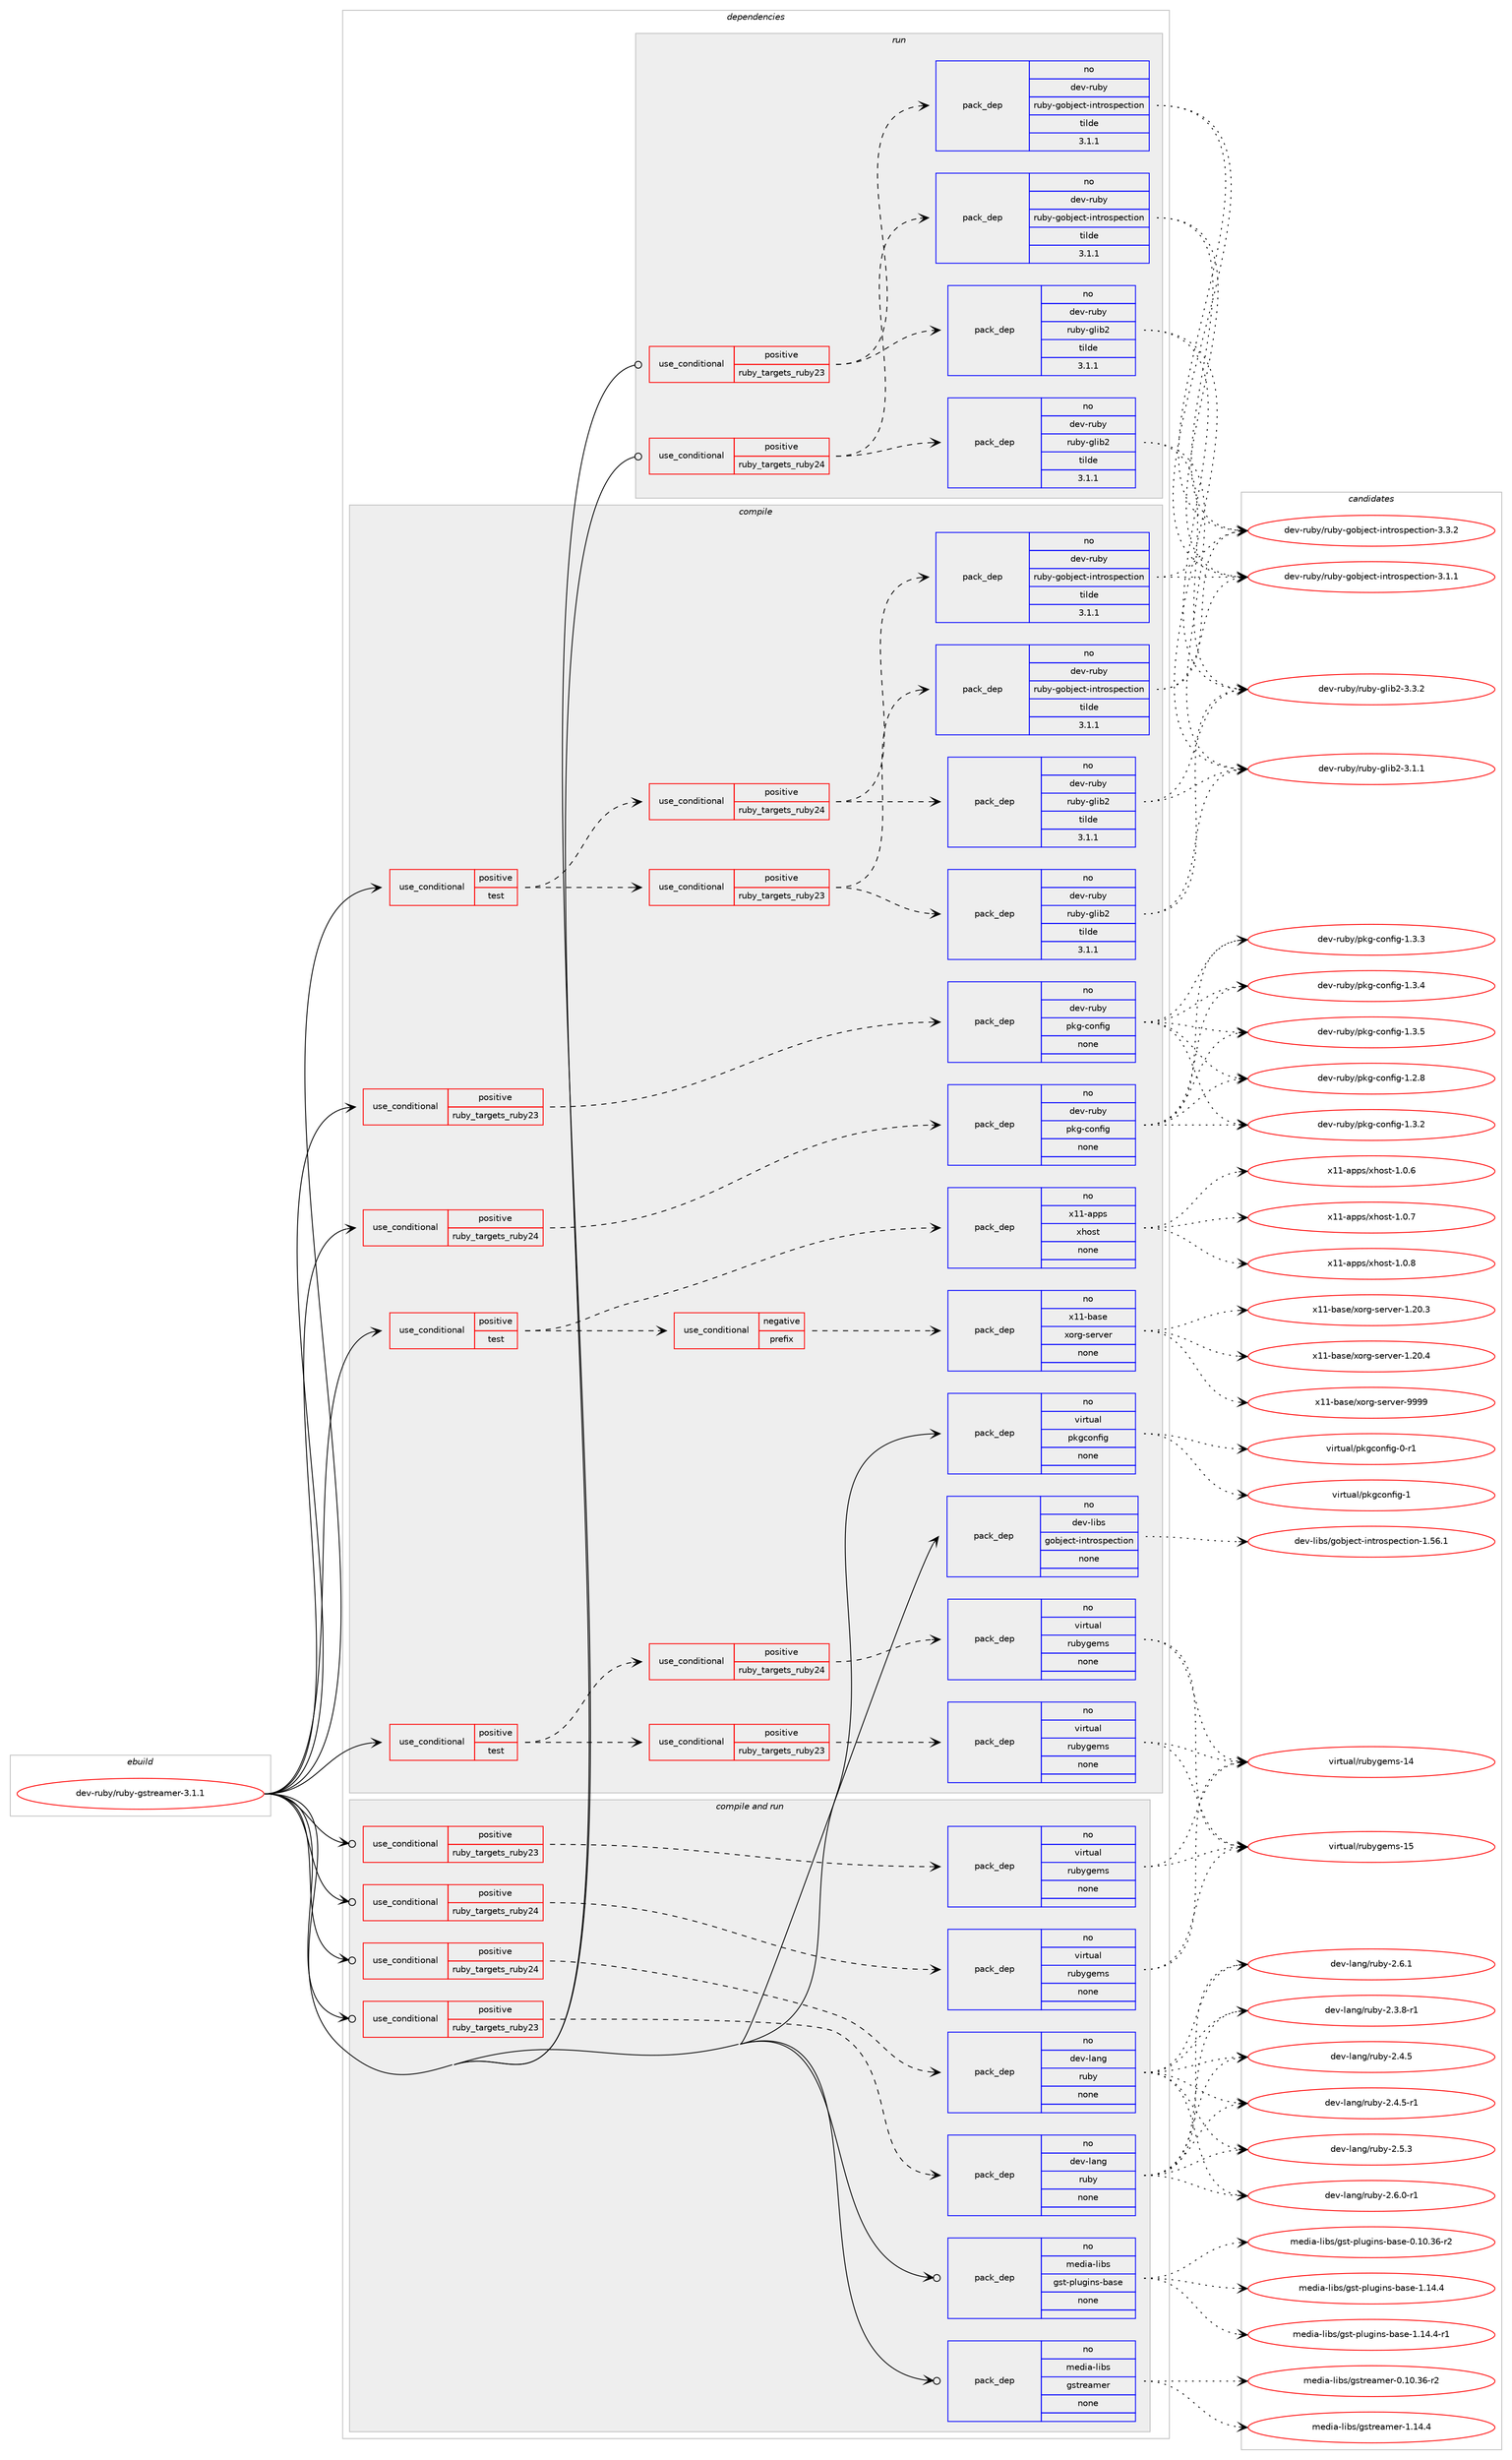 digraph prolog {

# *************
# Graph options
# *************

newrank=true;
concentrate=true;
compound=true;
graph [rankdir=LR,fontname=Helvetica,fontsize=10,ranksep=1.5];#, ranksep=2.5, nodesep=0.2];
edge  [arrowhead=vee];
node  [fontname=Helvetica,fontsize=10];

# **********
# The ebuild
# **********

subgraph cluster_leftcol {
color=gray;
rank=same;
label=<<i>ebuild</i>>;
id [label="dev-ruby/ruby-gstreamer-3.1.1", color=red, width=4, href="../dev-ruby/ruby-gstreamer-3.1.1.svg"];
}

# ****************
# The dependencies
# ****************

subgraph cluster_midcol {
color=gray;
label=<<i>dependencies</i>>;
subgraph cluster_compile {
fillcolor="#eeeeee";
style=filled;
label=<<i>compile</i>>;
subgraph cond415310 {
dependency1523596 [label=<<TABLE BORDER="0" CELLBORDER="1" CELLSPACING="0" CELLPADDING="4"><TR><TD ROWSPAN="3" CELLPADDING="10">use_conditional</TD></TR><TR><TD>positive</TD></TR><TR><TD>ruby_targets_ruby23</TD></TR></TABLE>>, shape=none, color=red];
subgraph pack1084780 {
dependency1523597 [label=<<TABLE BORDER="0" CELLBORDER="1" CELLSPACING="0" CELLPADDING="4" WIDTH="220"><TR><TD ROWSPAN="6" CELLPADDING="30">pack_dep</TD></TR><TR><TD WIDTH="110">no</TD></TR><TR><TD>dev-ruby</TD></TR><TR><TD>pkg-config</TD></TR><TR><TD>none</TD></TR><TR><TD></TD></TR></TABLE>>, shape=none, color=blue];
}
dependency1523596:e -> dependency1523597:w [weight=20,style="dashed",arrowhead="vee"];
}
id:e -> dependency1523596:w [weight=20,style="solid",arrowhead="vee"];
subgraph cond415311 {
dependency1523598 [label=<<TABLE BORDER="0" CELLBORDER="1" CELLSPACING="0" CELLPADDING="4"><TR><TD ROWSPAN="3" CELLPADDING="10">use_conditional</TD></TR><TR><TD>positive</TD></TR><TR><TD>ruby_targets_ruby24</TD></TR></TABLE>>, shape=none, color=red];
subgraph pack1084781 {
dependency1523599 [label=<<TABLE BORDER="0" CELLBORDER="1" CELLSPACING="0" CELLPADDING="4" WIDTH="220"><TR><TD ROWSPAN="6" CELLPADDING="30">pack_dep</TD></TR><TR><TD WIDTH="110">no</TD></TR><TR><TD>dev-ruby</TD></TR><TR><TD>pkg-config</TD></TR><TR><TD>none</TD></TR><TR><TD></TD></TR></TABLE>>, shape=none, color=blue];
}
dependency1523598:e -> dependency1523599:w [weight=20,style="dashed",arrowhead="vee"];
}
id:e -> dependency1523598:w [weight=20,style="solid",arrowhead="vee"];
subgraph cond415312 {
dependency1523600 [label=<<TABLE BORDER="0" CELLBORDER="1" CELLSPACING="0" CELLPADDING="4"><TR><TD ROWSPAN="3" CELLPADDING="10">use_conditional</TD></TR><TR><TD>positive</TD></TR><TR><TD>test</TD></TR></TABLE>>, shape=none, color=red];
subgraph cond415313 {
dependency1523601 [label=<<TABLE BORDER="0" CELLBORDER="1" CELLSPACING="0" CELLPADDING="4"><TR><TD ROWSPAN="3" CELLPADDING="10">use_conditional</TD></TR><TR><TD>negative</TD></TR><TR><TD>prefix</TD></TR></TABLE>>, shape=none, color=red];
subgraph pack1084782 {
dependency1523602 [label=<<TABLE BORDER="0" CELLBORDER="1" CELLSPACING="0" CELLPADDING="4" WIDTH="220"><TR><TD ROWSPAN="6" CELLPADDING="30">pack_dep</TD></TR><TR><TD WIDTH="110">no</TD></TR><TR><TD>x11-base</TD></TR><TR><TD>xorg-server</TD></TR><TR><TD>none</TD></TR><TR><TD></TD></TR></TABLE>>, shape=none, color=blue];
}
dependency1523601:e -> dependency1523602:w [weight=20,style="dashed",arrowhead="vee"];
}
dependency1523600:e -> dependency1523601:w [weight=20,style="dashed",arrowhead="vee"];
subgraph pack1084783 {
dependency1523603 [label=<<TABLE BORDER="0" CELLBORDER="1" CELLSPACING="0" CELLPADDING="4" WIDTH="220"><TR><TD ROWSPAN="6" CELLPADDING="30">pack_dep</TD></TR><TR><TD WIDTH="110">no</TD></TR><TR><TD>x11-apps</TD></TR><TR><TD>xhost</TD></TR><TR><TD>none</TD></TR><TR><TD></TD></TR></TABLE>>, shape=none, color=blue];
}
dependency1523600:e -> dependency1523603:w [weight=20,style="dashed",arrowhead="vee"];
}
id:e -> dependency1523600:w [weight=20,style="solid",arrowhead="vee"];
subgraph cond415314 {
dependency1523604 [label=<<TABLE BORDER="0" CELLBORDER="1" CELLSPACING="0" CELLPADDING="4"><TR><TD ROWSPAN="3" CELLPADDING="10">use_conditional</TD></TR><TR><TD>positive</TD></TR><TR><TD>test</TD></TR></TABLE>>, shape=none, color=red];
subgraph cond415315 {
dependency1523605 [label=<<TABLE BORDER="0" CELLBORDER="1" CELLSPACING="0" CELLPADDING="4"><TR><TD ROWSPAN="3" CELLPADDING="10">use_conditional</TD></TR><TR><TD>positive</TD></TR><TR><TD>ruby_targets_ruby23</TD></TR></TABLE>>, shape=none, color=red];
subgraph pack1084784 {
dependency1523606 [label=<<TABLE BORDER="0" CELLBORDER="1" CELLSPACING="0" CELLPADDING="4" WIDTH="220"><TR><TD ROWSPAN="6" CELLPADDING="30">pack_dep</TD></TR><TR><TD WIDTH="110">no</TD></TR><TR><TD>dev-ruby</TD></TR><TR><TD>ruby-glib2</TD></TR><TR><TD>tilde</TD></TR><TR><TD>3.1.1</TD></TR></TABLE>>, shape=none, color=blue];
}
dependency1523605:e -> dependency1523606:w [weight=20,style="dashed",arrowhead="vee"];
subgraph pack1084785 {
dependency1523607 [label=<<TABLE BORDER="0" CELLBORDER="1" CELLSPACING="0" CELLPADDING="4" WIDTH="220"><TR><TD ROWSPAN="6" CELLPADDING="30">pack_dep</TD></TR><TR><TD WIDTH="110">no</TD></TR><TR><TD>dev-ruby</TD></TR><TR><TD>ruby-gobject-introspection</TD></TR><TR><TD>tilde</TD></TR><TR><TD>3.1.1</TD></TR></TABLE>>, shape=none, color=blue];
}
dependency1523605:e -> dependency1523607:w [weight=20,style="dashed",arrowhead="vee"];
}
dependency1523604:e -> dependency1523605:w [weight=20,style="dashed",arrowhead="vee"];
subgraph cond415316 {
dependency1523608 [label=<<TABLE BORDER="0" CELLBORDER="1" CELLSPACING="0" CELLPADDING="4"><TR><TD ROWSPAN="3" CELLPADDING="10">use_conditional</TD></TR><TR><TD>positive</TD></TR><TR><TD>ruby_targets_ruby24</TD></TR></TABLE>>, shape=none, color=red];
subgraph pack1084786 {
dependency1523609 [label=<<TABLE BORDER="0" CELLBORDER="1" CELLSPACING="0" CELLPADDING="4" WIDTH="220"><TR><TD ROWSPAN="6" CELLPADDING="30">pack_dep</TD></TR><TR><TD WIDTH="110">no</TD></TR><TR><TD>dev-ruby</TD></TR><TR><TD>ruby-glib2</TD></TR><TR><TD>tilde</TD></TR><TR><TD>3.1.1</TD></TR></TABLE>>, shape=none, color=blue];
}
dependency1523608:e -> dependency1523609:w [weight=20,style="dashed",arrowhead="vee"];
subgraph pack1084787 {
dependency1523610 [label=<<TABLE BORDER="0" CELLBORDER="1" CELLSPACING="0" CELLPADDING="4" WIDTH="220"><TR><TD ROWSPAN="6" CELLPADDING="30">pack_dep</TD></TR><TR><TD WIDTH="110">no</TD></TR><TR><TD>dev-ruby</TD></TR><TR><TD>ruby-gobject-introspection</TD></TR><TR><TD>tilde</TD></TR><TR><TD>3.1.1</TD></TR></TABLE>>, shape=none, color=blue];
}
dependency1523608:e -> dependency1523610:w [weight=20,style="dashed",arrowhead="vee"];
}
dependency1523604:e -> dependency1523608:w [weight=20,style="dashed",arrowhead="vee"];
}
id:e -> dependency1523604:w [weight=20,style="solid",arrowhead="vee"];
subgraph cond415317 {
dependency1523611 [label=<<TABLE BORDER="0" CELLBORDER="1" CELLSPACING="0" CELLPADDING="4"><TR><TD ROWSPAN="3" CELLPADDING="10">use_conditional</TD></TR><TR><TD>positive</TD></TR><TR><TD>test</TD></TR></TABLE>>, shape=none, color=red];
subgraph cond415318 {
dependency1523612 [label=<<TABLE BORDER="0" CELLBORDER="1" CELLSPACING="0" CELLPADDING="4"><TR><TD ROWSPAN="3" CELLPADDING="10">use_conditional</TD></TR><TR><TD>positive</TD></TR><TR><TD>ruby_targets_ruby23</TD></TR></TABLE>>, shape=none, color=red];
subgraph pack1084788 {
dependency1523613 [label=<<TABLE BORDER="0" CELLBORDER="1" CELLSPACING="0" CELLPADDING="4" WIDTH="220"><TR><TD ROWSPAN="6" CELLPADDING="30">pack_dep</TD></TR><TR><TD WIDTH="110">no</TD></TR><TR><TD>virtual</TD></TR><TR><TD>rubygems</TD></TR><TR><TD>none</TD></TR><TR><TD></TD></TR></TABLE>>, shape=none, color=blue];
}
dependency1523612:e -> dependency1523613:w [weight=20,style="dashed",arrowhead="vee"];
}
dependency1523611:e -> dependency1523612:w [weight=20,style="dashed",arrowhead="vee"];
subgraph cond415319 {
dependency1523614 [label=<<TABLE BORDER="0" CELLBORDER="1" CELLSPACING="0" CELLPADDING="4"><TR><TD ROWSPAN="3" CELLPADDING="10">use_conditional</TD></TR><TR><TD>positive</TD></TR><TR><TD>ruby_targets_ruby24</TD></TR></TABLE>>, shape=none, color=red];
subgraph pack1084789 {
dependency1523615 [label=<<TABLE BORDER="0" CELLBORDER="1" CELLSPACING="0" CELLPADDING="4" WIDTH="220"><TR><TD ROWSPAN="6" CELLPADDING="30">pack_dep</TD></TR><TR><TD WIDTH="110">no</TD></TR><TR><TD>virtual</TD></TR><TR><TD>rubygems</TD></TR><TR><TD>none</TD></TR><TR><TD></TD></TR></TABLE>>, shape=none, color=blue];
}
dependency1523614:e -> dependency1523615:w [weight=20,style="dashed",arrowhead="vee"];
}
dependency1523611:e -> dependency1523614:w [weight=20,style="dashed",arrowhead="vee"];
}
id:e -> dependency1523611:w [weight=20,style="solid",arrowhead="vee"];
subgraph pack1084790 {
dependency1523616 [label=<<TABLE BORDER="0" CELLBORDER="1" CELLSPACING="0" CELLPADDING="4" WIDTH="220"><TR><TD ROWSPAN="6" CELLPADDING="30">pack_dep</TD></TR><TR><TD WIDTH="110">no</TD></TR><TR><TD>dev-libs</TD></TR><TR><TD>gobject-introspection</TD></TR><TR><TD>none</TD></TR><TR><TD></TD></TR></TABLE>>, shape=none, color=blue];
}
id:e -> dependency1523616:w [weight=20,style="solid",arrowhead="vee"];
subgraph pack1084791 {
dependency1523617 [label=<<TABLE BORDER="0" CELLBORDER="1" CELLSPACING="0" CELLPADDING="4" WIDTH="220"><TR><TD ROWSPAN="6" CELLPADDING="30">pack_dep</TD></TR><TR><TD WIDTH="110">no</TD></TR><TR><TD>virtual</TD></TR><TR><TD>pkgconfig</TD></TR><TR><TD>none</TD></TR><TR><TD></TD></TR></TABLE>>, shape=none, color=blue];
}
id:e -> dependency1523617:w [weight=20,style="solid",arrowhead="vee"];
}
subgraph cluster_compileandrun {
fillcolor="#eeeeee";
style=filled;
label=<<i>compile and run</i>>;
subgraph cond415320 {
dependency1523618 [label=<<TABLE BORDER="0" CELLBORDER="1" CELLSPACING="0" CELLPADDING="4"><TR><TD ROWSPAN="3" CELLPADDING="10">use_conditional</TD></TR><TR><TD>positive</TD></TR><TR><TD>ruby_targets_ruby23</TD></TR></TABLE>>, shape=none, color=red];
subgraph pack1084792 {
dependency1523619 [label=<<TABLE BORDER="0" CELLBORDER="1" CELLSPACING="0" CELLPADDING="4" WIDTH="220"><TR><TD ROWSPAN="6" CELLPADDING="30">pack_dep</TD></TR><TR><TD WIDTH="110">no</TD></TR><TR><TD>dev-lang</TD></TR><TR><TD>ruby</TD></TR><TR><TD>none</TD></TR><TR><TD></TD></TR></TABLE>>, shape=none, color=blue];
}
dependency1523618:e -> dependency1523619:w [weight=20,style="dashed",arrowhead="vee"];
}
id:e -> dependency1523618:w [weight=20,style="solid",arrowhead="odotvee"];
subgraph cond415321 {
dependency1523620 [label=<<TABLE BORDER="0" CELLBORDER="1" CELLSPACING="0" CELLPADDING="4"><TR><TD ROWSPAN="3" CELLPADDING="10">use_conditional</TD></TR><TR><TD>positive</TD></TR><TR><TD>ruby_targets_ruby23</TD></TR></TABLE>>, shape=none, color=red];
subgraph pack1084793 {
dependency1523621 [label=<<TABLE BORDER="0" CELLBORDER="1" CELLSPACING="0" CELLPADDING="4" WIDTH="220"><TR><TD ROWSPAN="6" CELLPADDING="30">pack_dep</TD></TR><TR><TD WIDTH="110">no</TD></TR><TR><TD>virtual</TD></TR><TR><TD>rubygems</TD></TR><TR><TD>none</TD></TR><TR><TD></TD></TR></TABLE>>, shape=none, color=blue];
}
dependency1523620:e -> dependency1523621:w [weight=20,style="dashed",arrowhead="vee"];
}
id:e -> dependency1523620:w [weight=20,style="solid",arrowhead="odotvee"];
subgraph cond415322 {
dependency1523622 [label=<<TABLE BORDER="0" CELLBORDER="1" CELLSPACING="0" CELLPADDING="4"><TR><TD ROWSPAN="3" CELLPADDING="10">use_conditional</TD></TR><TR><TD>positive</TD></TR><TR><TD>ruby_targets_ruby24</TD></TR></TABLE>>, shape=none, color=red];
subgraph pack1084794 {
dependency1523623 [label=<<TABLE BORDER="0" CELLBORDER="1" CELLSPACING="0" CELLPADDING="4" WIDTH="220"><TR><TD ROWSPAN="6" CELLPADDING="30">pack_dep</TD></TR><TR><TD WIDTH="110">no</TD></TR><TR><TD>dev-lang</TD></TR><TR><TD>ruby</TD></TR><TR><TD>none</TD></TR><TR><TD></TD></TR></TABLE>>, shape=none, color=blue];
}
dependency1523622:e -> dependency1523623:w [weight=20,style="dashed",arrowhead="vee"];
}
id:e -> dependency1523622:w [weight=20,style="solid",arrowhead="odotvee"];
subgraph cond415323 {
dependency1523624 [label=<<TABLE BORDER="0" CELLBORDER="1" CELLSPACING="0" CELLPADDING="4"><TR><TD ROWSPAN="3" CELLPADDING="10">use_conditional</TD></TR><TR><TD>positive</TD></TR><TR><TD>ruby_targets_ruby24</TD></TR></TABLE>>, shape=none, color=red];
subgraph pack1084795 {
dependency1523625 [label=<<TABLE BORDER="0" CELLBORDER="1" CELLSPACING="0" CELLPADDING="4" WIDTH="220"><TR><TD ROWSPAN="6" CELLPADDING="30">pack_dep</TD></TR><TR><TD WIDTH="110">no</TD></TR><TR><TD>virtual</TD></TR><TR><TD>rubygems</TD></TR><TR><TD>none</TD></TR><TR><TD></TD></TR></TABLE>>, shape=none, color=blue];
}
dependency1523624:e -> dependency1523625:w [weight=20,style="dashed",arrowhead="vee"];
}
id:e -> dependency1523624:w [weight=20,style="solid",arrowhead="odotvee"];
subgraph pack1084796 {
dependency1523626 [label=<<TABLE BORDER="0" CELLBORDER="1" CELLSPACING="0" CELLPADDING="4" WIDTH="220"><TR><TD ROWSPAN="6" CELLPADDING="30">pack_dep</TD></TR><TR><TD WIDTH="110">no</TD></TR><TR><TD>media-libs</TD></TR><TR><TD>gst-plugins-base</TD></TR><TR><TD>none</TD></TR><TR><TD></TD></TR></TABLE>>, shape=none, color=blue];
}
id:e -> dependency1523626:w [weight=20,style="solid",arrowhead="odotvee"];
subgraph pack1084797 {
dependency1523627 [label=<<TABLE BORDER="0" CELLBORDER="1" CELLSPACING="0" CELLPADDING="4" WIDTH="220"><TR><TD ROWSPAN="6" CELLPADDING="30">pack_dep</TD></TR><TR><TD WIDTH="110">no</TD></TR><TR><TD>media-libs</TD></TR><TR><TD>gstreamer</TD></TR><TR><TD>none</TD></TR><TR><TD></TD></TR></TABLE>>, shape=none, color=blue];
}
id:e -> dependency1523627:w [weight=20,style="solid",arrowhead="odotvee"];
}
subgraph cluster_run {
fillcolor="#eeeeee";
style=filled;
label=<<i>run</i>>;
subgraph cond415324 {
dependency1523628 [label=<<TABLE BORDER="0" CELLBORDER="1" CELLSPACING="0" CELLPADDING="4"><TR><TD ROWSPAN="3" CELLPADDING="10">use_conditional</TD></TR><TR><TD>positive</TD></TR><TR><TD>ruby_targets_ruby23</TD></TR></TABLE>>, shape=none, color=red];
subgraph pack1084798 {
dependency1523629 [label=<<TABLE BORDER="0" CELLBORDER="1" CELLSPACING="0" CELLPADDING="4" WIDTH="220"><TR><TD ROWSPAN="6" CELLPADDING="30">pack_dep</TD></TR><TR><TD WIDTH="110">no</TD></TR><TR><TD>dev-ruby</TD></TR><TR><TD>ruby-glib2</TD></TR><TR><TD>tilde</TD></TR><TR><TD>3.1.1</TD></TR></TABLE>>, shape=none, color=blue];
}
dependency1523628:e -> dependency1523629:w [weight=20,style="dashed",arrowhead="vee"];
subgraph pack1084799 {
dependency1523630 [label=<<TABLE BORDER="0" CELLBORDER="1" CELLSPACING="0" CELLPADDING="4" WIDTH="220"><TR><TD ROWSPAN="6" CELLPADDING="30">pack_dep</TD></TR><TR><TD WIDTH="110">no</TD></TR><TR><TD>dev-ruby</TD></TR><TR><TD>ruby-gobject-introspection</TD></TR><TR><TD>tilde</TD></TR><TR><TD>3.1.1</TD></TR></TABLE>>, shape=none, color=blue];
}
dependency1523628:e -> dependency1523630:w [weight=20,style="dashed",arrowhead="vee"];
}
id:e -> dependency1523628:w [weight=20,style="solid",arrowhead="odot"];
subgraph cond415325 {
dependency1523631 [label=<<TABLE BORDER="0" CELLBORDER="1" CELLSPACING="0" CELLPADDING="4"><TR><TD ROWSPAN="3" CELLPADDING="10">use_conditional</TD></TR><TR><TD>positive</TD></TR><TR><TD>ruby_targets_ruby24</TD></TR></TABLE>>, shape=none, color=red];
subgraph pack1084800 {
dependency1523632 [label=<<TABLE BORDER="0" CELLBORDER="1" CELLSPACING="0" CELLPADDING="4" WIDTH="220"><TR><TD ROWSPAN="6" CELLPADDING="30">pack_dep</TD></TR><TR><TD WIDTH="110">no</TD></TR><TR><TD>dev-ruby</TD></TR><TR><TD>ruby-glib2</TD></TR><TR><TD>tilde</TD></TR><TR><TD>3.1.1</TD></TR></TABLE>>, shape=none, color=blue];
}
dependency1523631:e -> dependency1523632:w [weight=20,style="dashed",arrowhead="vee"];
subgraph pack1084801 {
dependency1523633 [label=<<TABLE BORDER="0" CELLBORDER="1" CELLSPACING="0" CELLPADDING="4" WIDTH="220"><TR><TD ROWSPAN="6" CELLPADDING="30">pack_dep</TD></TR><TR><TD WIDTH="110">no</TD></TR><TR><TD>dev-ruby</TD></TR><TR><TD>ruby-gobject-introspection</TD></TR><TR><TD>tilde</TD></TR><TR><TD>3.1.1</TD></TR></TABLE>>, shape=none, color=blue];
}
dependency1523631:e -> dependency1523633:w [weight=20,style="dashed",arrowhead="vee"];
}
id:e -> dependency1523631:w [weight=20,style="solid",arrowhead="odot"];
}
}

# **************
# The candidates
# **************

subgraph cluster_choices {
rank=same;
color=gray;
label=<<i>candidates</i>>;

subgraph choice1084780 {
color=black;
nodesep=1;
choice1001011184511411798121471121071034599111110102105103454946504656 [label="dev-ruby/pkg-config-1.2.8", color=red, width=4,href="../dev-ruby/pkg-config-1.2.8.svg"];
choice1001011184511411798121471121071034599111110102105103454946514650 [label="dev-ruby/pkg-config-1.3.2", color=red, width=4,href="../dev-ruby/pkg-config-1.3.2.svg"];
choice1001011184511411798121471121071034599111110102105103454946514651 [label="dev-ruby/pkg-config-1.3.3", color=red, width=4,href="../dev-ruby/pkg-config-1.3.3.svg"];
choice1001011184511411798121471121071034599111110102105103454946514652 [label="dev-ruby/pkg-config-1.3.4", color=red, width=4,href="../dev-ruby/pkg-config-1.3.4.svg"];
choice1001011184511411798121471121071034599111110102105103454946514653 [label="dev-ruby/pkg-config-1.3.5", color=red, width=4,href="../dev-ruby/pkg-config-1.3.5.svg"];
dependency1523597:e -> choice1001011184511411798121471121071034599111110102105103454946504656:w [style=dotted,weight="100"];
dependency1523597:e -> choice1001011184511411798121471121071034599111110102105103454946514650:w [style=dotted,weight="100"];
dependency1523597:e -> choice1001011184511411798121471121071034599111110102105103454946514651:w [style=dotted,weight="100"];
dependency1523597:e -> choice1001011184511411798121471121071034599111110102105103454946514652:w [style=dotted,weight="100"];
dependency1523597:e -> choice1001011184511411798121471121071034599111110102105103454946514653:w [style=dotted,weight="100"];
}
subgraph choice1084781 {
color=black;
nodesep=1;
choice1001011184511411798121471121071034599111110102105103454946504656 [label="dev-ruby/pkg-config-1.2.8", color=red, width=4,href="../dev-ruby/pkg-config-1.2.8.svg"];
choice1001011184511411798121471121071034599111110102105103454946514650 [label="dev-ruby/pkg-config-1.3.2", color=red, width=4,href="../dev-ruby/pkg-config-1.3.2.svg"];
choice1001011184511411798121471121071034599111110102105103454946514651 [label="dev-ruby/pkg-config-1.3.3", color=red, width=4,href="../dev-ruby/pkg-config-1.3.3.svg"];
choice1001011184511411798121471121071034599111110102105103454946514652 [label="dev-ruby/pkg-config-1.3.4", color=red, width=4,href="../dev-ruby/pkg-config-1.3.4.svg"];
choice1001011184511411798121471121071034599111110102105103454946514653 [label="dev-ruby/pkg-config-1.3.5", color=red, width=4,href="../dev-ruby/pkg-config-1.3.5.svg"];
dependency1523599:e -> choice1001011184511411798121471121071034599111110102105103454946504656:w [style=dotted,weight="100"];
dependency1523599:e -> choice1001011184511411798121471121071034599111110102105103454946514650:w [style=dotted,weight="100"];
dependency1523599:e -> choice1001011184511411798121471121071034599111110102105103454946514651:w [style=dotted,weight="100"];
dependency1523599:e -> choice1001011184511411798121471121071034599111110102105103454946514652:w [style=dotted,weight="100"];
dependency1523599:e -> choice1001011184511411798121471121071034599111110102105103454946514653:w [style=dotted,weight="100"];
}
subgraph choice1084782 {
color=black;
nodesep=1;
choice1204949459897115101471201111141034511510111411810111445494650484651 [label="x11-base/xorg-server-1.20.3", color=red, width=4,href="../x11-base/xorg-server-1.20.3.svg"];
choice1204949459897115101471201111141034511510111411810111445494650484652 [label="x11-base/xorg-server-1.20.4", color=red, width=4,href="../x11-base/xorg-server-1.20.4.svg"];
choice120494945989711510147120111114103451151011141181011144557575757 [label="x11-base/xorg-server-9999", color=red, width=4,href="../x11-base/xorg-server-9999.svg"];
dependency1523602:e -> choice1204949459897115101471201111141034511510111411810111445494650484651:w [style=dotted,weight="100"];
dependency1523602:e -> choice1204949459897115101471201111141034511510111411810111445494650484652:w [style=dotted,weight="100"];
dependency1523602:e -> choice120494945989711510147120111114103451151011141181011144557575757:w [style=dotted,weight="100"];
}
subgraph choice1084783 {
color=black;
nodesep=1;
choice1204949459711211211547120104111115116454946484654 [label="x11-apps/xhost-1.0.6", color=red, width=4,href="../x11-apps/xhost-1.0.6.svg"];
choice1204949459711211211547120104111115116454946484655 [label="x11-apps/xhost-1.0.7", color=red, width=4,href="../x11-apps/xhost-1.0.7.svg"];
choice1204949459711211211547120104111115116454946484656 [label="x11-apps/xhost-1.0.8", color=red, width=4,href="../x11-apps/xhost-1.0.8.svg"];
dependency1523603:e -> choice1204949459711211211547120104111115116454946484654:w [style=dotted,weight="100"];
dependency1523603:e -> choice1204949459711211211547120104111115116454946484655:w [style=dotted,weight="100"];
dependency1523603:e -> choice1204949459711211211547120104111115116454946484656:w [style=dotted,weight="100"];
}
subgraph choice1084784 {
color=black;
nodesep=1;
choice10010111845114117981214711411798121451031081059850455146494649 [label="dev-ruby/ruby-glib2-3.1.1", color=red, width=4,href="../dev-ruby/ruby-glib2-3.1.1.svg"];
choice10010111845114117981214711411798121451031081059850455146514650 [label="dev-ruby/ruby-glib2-3.3.2", color=red, width=4,href="../dev-ruby/ruby-glib2-3.3.2.svg"];
dependency1523606:e -> choice10010111845114117981214711411798121451031081059850455146494649:w [style=dotted,weight="100"];
dependency1523606:e -> choice10010111845114117981214711411798121451031081059850455146514650:w [style=dotted,weight="100"];
}
subgraph choice1084785 {
color=black;
nodesep=1;
choice100101118451141179812147114117981214510311198106101991164510511011611411111511210199116105111110455146494649 [label="dev-ruby/ruby-gobject-introspection-3.1.1", color=red, width=4,href="../dev-ruby/ruby-gobject-introspection-3.1.1.svg"];
choice100101118451141179812147114117981214510311198106101991164510511011611411111511210199116105111110455146514650 [label="dev-ruby/ruby-gobject-introspection-3.3.2", color=red, width=4,href="../dev-ruby/ruby-gobject-introspection-3.3.2.svg"];
dependency1523607:e -> choice100101118451141179812147114117981214510311198106101991164510511011611411111511210199116105111110455146494649:w [style=dotted,weight="100"];
dependency1523607:e -> choice100101118451141179812147114117981214510311198106101991164510511011611411111511210199116105111110455146514650:w [style=dotted,weight="100"];
}
subgraph choice1084786 {
color=black;
nodesep=1;
choice10010111845114117981214711411798121451031081059850455146494649 [label="dev-ruby/ruby-glib2-3.1.1", color=red, width=4,href="../dev-ruby/ruby-glib2-3.1.1.svg"];
choice10010111845114117981214711411798121451031081059850455146514650 [label="dev-ruby/ruby-glib2-3.3.2", color=red, width=4,href="../dev-ruby/ruby-glib2-3.3.2.svg"];
dependency1523609:e -> choice10010111845114117981214711411798121451031081059850455146494649:w [style=dotted,weight="100"];
dependency1523609:e -> choice10010111845114117981214711411798121451031081059850455146514650:w [style=dotted,weight="100"];
}
subgraph choice1084787 {
color=black;
nodesep=1;
choice100101118451141179812147114117981214510311198106101991164510511011611411111511210199116105111110455146494649 [label="dev-ruby/ruby-gobject-introspection-3.1.1", color=red, width=4,href="../dev-ruby/ruby-gobject-introspection-3.1.1.svg"];
choice100101118451141179812147114117981214510311198106101991164510511011611411111511210199116105111110455146514650 [label="dev-ruby/ruby-gobject-introspection-3.3.2", color=red, width=4,href="../dev-ruby/ruby-gobject-introspection-3.3.2.svg"];
dependency1523610:e -> choice100101118451141179812147114117981214510311198106101991164510511011611411111511210199116105111110455146494649:w [style=dotted,weight="100"];
dependency1523610:e -> choice100101118451141179812147114117981214510311198106101991164510511011611411111511210199116105111110455146514650:w [style=dotted,weight="100"];
}
subgraph choice1084788 {
color=black;
nodesep=1;
choice118105114116117971084711411798121103101109115454952 [label="virtual/rubygems-14", color=red, width=4,href="../virtual/rubygems-14.svg"];
choice118105114116117971084711411798121103101109115454953 [label="virtual/rubygems-15", color=red, width=4,href="../virtual/rubygems-15.svg"];
dependency1523613:e -> choice118105114116117971084711411798121103101109115454952:w [style=dotted,weight="100"];
dependency1523613:e -> choice118105114116117971084711411798121103101109115454953:w [style=dotted,weight="100"];
}
subgraph choice1084789 {
color=black;
nodesep=1;
choice118105114116117971084711411798121103101109115454952 [label="virtual/rubygems-14", color=red, width=4,href="../virtual/rubygems-14.svg"];
choice118105114116117971084711411798121103101109115454953 [label="virtual/rubygems-15", color=red, width=4,href="../virtual/rubygems-15.svg"];
dependency1523615:e -> choice118105114116117971084711411798121103101109115454952:w [style=dotted,weight="100"];
dependency1523615:e -> choice118105114116117971084711411798121103101109115454953:w [style=dotted,weight="100"];
}
subgraph choice1084790 {
color=black;
nodesep=1;
choice1001011184510810598115471031119810610199116451051101161141111151121019911610511111045494653544649 [label="dev-libs/gobject-introspection-1.56.1", color=red, width=4,href="../dev-libs/gobject-introspection-1.56.1.svg"];
dependency1523616:e -> choice1001011184510810598115471031119810610199116451051101161141111151121019911610511111045494653544649:w [style=dotted,weight="100"];
}
subgraph choice1084791 {
color=black;
nodesep=1;
choice11810511411611797108471121071039911111010210510345484511449 [label="virtual/pkgconfig-0-r1", color=red, width=4,href="../virtual/pkgconfig-0-r1.svg"];
choice1181051141161179710847112107103991111101021051034549 [label="virtual/pkgconfig-1", color=red, width=4,href="../virtual/pkgconfig-1.svg"];
dependency1523617:e -> choice11810511411611797108471121071039911111010210510345484511449:w [style=dotted,weight="100"];
dependency1523617:e -> choice1181051141161179710847112107103991111101021051034549:w [style=dotted,weight="100"];
}
subgraph choice1084792 {
color=black;
nodesep=1;
choice100101118451089711010347114117981214550465146564511449 [label="dev-lang/ruby-2.3.8-r1", color=red, width=4,href="../dev-lang/ruby-2.3.8-r1.svg"];
choice10010111845108971101034711411798121455046524653 [label="dev-lang/ruby-2.4.5", color=red, width=4,href="../dev-lang/ruby-2.4.5.svg"];
choice100101118451089711010347114117981214550465246534511449 [label="dev-lang/ruby-2.4.5-r1", color=red, width=4,href="../dev-lang/ruby-2.4.5-r1.svg"];
choice10010111845108971101034711411798121455046534651 [label="dev-lang/ruby-2.5.3", color=red, width=4,href="../dev-lang/ruby-2.5.3.svg"];
choice100101118451089711010347114117981214550465446484511449 [label="dev-lang/ruby-2.6.0-r1", color=red, width=4,href="../dev-lang/ruby-2.6.0-r1.svg"];
choice10010111845108971101034711411798121455046544649 [label="dev-lang/ruby-2.6.1", color=red, width=4,href="../dev-lang/ruby-2.6.1.svg"];
dependency1523619:e -> choice100101118451089711010347114117981214550465146564511449:w [style=dotted,weight="100"];
dependency1523619:e -> choice10010111845108971101034711411798121455046524653:w [style=dotted,weight="100"];
dependency1523619:e -> choice100101118451089711010347114117981214550465246534511449:w [style=dotted,weight="100"];
dependency1523619:e -> choice10010111845108971101034711411798121455046534651:w [style=dotted,weight="100"];
dependency1523619:e -> choice100101118451089711010347114117981214550465446484511449:w [style=dotted,weight="100"];
dependency1523619:e -> choice10010111845108971101034711411798121455046544649:w [style=dotted,weight="100"];
}
subgraph choice1084793 {
color=black;
nodesep=1;
choice118105114116117971084711411798121103101109115454952 [label="virtual/rubygems-14", color=red, width=4,href="../virtual/rubygems-14.svg"];
choice118105114116117971084711411798121103101109115454953 [label="virtual/rubygems-15", color=red, width=4,href="../virtual/rubygems-15.svg"];
dependency1523621:e -> choice118105114116117971084711411798121103101109115454952:w [style=dotted,weight="100"];
dependency1523621:e -> choice118105114116117971084711411798121103101109115454953:w [style=dotted,weight="100"];
}
subgraph choice1084794 {
color=black;
nodesep=1;
choice100101118451089711010347114117981214550465146564511449 [label="dev-lang/ruby-2.3.8-r1", color=red, width=4,href="../dev-lang/ruby-2.3.8-r1.svg"];
choice10010111845108971101034711411798121455046524653 [label="dev-lang/ruby-2.4.5", color=red, width=4,href="../dev-lang/ruby-2.4.5.svg"];
choice100101118451089711010347114117981214550465246534511449 [label="dev-lang/ruby-2.4.5-r1", color=red, width=4,href="../dev-lang/ruby-2.4.5-r1.svg"];
choice10010111845108971101034711411798121455046534651 [label="dev-lang/ruby-2.5.3", color=red, width=4,href="../dev-lang/ruby-2.5.3.svg"];
choice100101118451089711010347114117981214550465446484511449 [label="dev-lang/ruby-2.6.0-r1", color=red, width=4,href="../dev-lang/ruby-2.6.0-r1.svg"];
choice10010111845108971101034711411798121455046544649 [label="dev-lang/ruby-2.6.1", color=red, width=4,href="../dev-lang/ruby-2.6.1.svg"];
dependency1523623:e -> choice100101118451089711010347114117981214550465146564511449:w [style=dotted,weight="100"];
dependency1523623:e -> choice10010111845108971101034711411798121455046524653:w [style=dotted,weight="100"];
dependency1523623:e -> choice100101118451089711010347114117981214550465246534511449:w [style=dotted,weight="100"];
dependency1523623:e -> choice10010111845108971101034711411798121455046534651:w [style=dotted,weight="100"];
dependency1523623:e -> choice100101118451089711010347114117981214550465446484511449:w [style=dotted,weight="100"];
dependency1523623:e -> choice10010111845108971101034711411798121455046544649:w [style=dotted,weight="100"];
}
subgraph choice1084795 {
color=black;
nodesep=1;
choice118105114116117971084711411798121103101109115454952 [label="virtual/rubygems-14", color=red, width=4,href="../virtual/rubygems-14.svg"];
choice118105114116117971084711411798121103101109115454953 [label="virtual/rubygems-15", color=red, width=4,href="../virtual/rubygems-15.svg"];
dependency1523625:e -> choice118105114116117971084711411798121103101109115454952:w [style=dotted,weight="100"];
dependency1523625:e -> choice118105114116117971084711411798121103101109115454953:w [style=dotted,weight="100"];
}
subgraph choice1084796 {
color=black;
nodesep=1;
choice109101100105974510810598115471031151164511210811710310511011545989711510145484649484651544511450 [label="media-libs/gst-plugins-base-0.10.36-r2", color=red, width=4,href="../media-libs/gst-plugins-base-0.10.36-r2.svg"];
choice109101100105974510810598115471031151164511210811710310511011545989711510145494649524652 [label="media-libs/gst-plugins-base-1.14.4", color=red, width=4,href="../media-libs/gst-plugins-base-1.14.4.svg"];
choice1091011001059745108105981154710311511645112108117103105110115459897115101454946495246524511449 [label="media-libs/gst-plugins-base-1.14.4-r1", color=red, width=4,href="../media-libs/gst-plugins-base-1.14.4-r1.svg"];
dependency1523626:e -> choice109101100105974510810598115471031151164511210811710310511011545989711510145484649484651544511450:w [style=dotted,weight="100"];
dependency1523626:e -> choice109101100105974510810598115471031151164511210811710310511011545989711510145494649524652:w [style=dotted,weight="100"];
dependency1523626:e -> choice1091011001059745108105981154710311511645112108117103105110115459897115101454946495246524511449:w [style=dotted,weight="100"];
}
subgraph choice1084797 {
color=black;
nodesep=1;
choice109101100105974510810598115471031151161141019710910111445484649484651544511450 [label="media-libs/gstreamer-0.10.36-r2", color=red, width=4,href="../media-libs/gstreamer-0.10.36-r2.svg"];
choice109101100105974510810598115471031151161141019710910111445494649524652 [label="media-libs/gstreamer-1.14.4", color=red, width=4,href="../media-libs/gstreamer-1.14.4.svg"];
dependency1523627:e -> choice109101100105974510810598115471031151161141019710910111445484649484651544511450:w [style=dotted,weight="100"];
dependency1523627:e -> choice109101100105974510810598115471031151161141019710910111445494649524652:w [style=dotted,weight="100"];
}
subgraph choice1084798 {
color=black;
nodesep=1;
choice10010111845114117981214711411798121451031081059850455146494649 [label="dev-ruby/ruby-glib2-3.1.1", color=red, width=4,href="../dev-ruby/ruby-glib2-3.1.1.svg"];
choice10010111845114117981214711411798121451031081059850455146514650 [label="dev-ruby/ruby-glib2-3.3.2", color=red, width=4,href="../dev-ruby/ruby-glib2-3.3.2.svg"];
dependency1523629:e -> choice10010111845114117981214711411798121451031081059850455146494649:w [style=dotted,weight="100"];
dependency1523629:e -> choice10010111845114117981214711411798121451031081059850455146514650:w [style=dotted,weight="100"];
}
subgraph choice1084799 {
color=black;
nodesep=1;
choice100101118451141179812147114117981214510311198106101991164510511011611411111511210199116105111110455146494649 [label="dev-ruby/ruby-gobject-introspection-3.1.1", color=red, width=4,href="../dev-ruby/ruby-gobject-introspection-3.1.1.svg"];
choice100101118451141179812147114117981214510311198106101991164510511011611411111511210199116105111110455146514650 [label="dev-ruby/ruby-gobject-introspection-3.3.2", color=red, width=4,href="../dev-ruby/ruby-gobject-introspection-3.3.2.svg"];
dependency1523630:e -> choice100101118451141179812147114117981214510311198106101991164510511011611411111511210199116105111110455146494649:w [style=dotted,weight="100"];
dependency1523630:e -> choice100101118451141179812147114117981214510311198106101991164510511011611411111511210199116105111110455146514650:w [style=dotted,weight="100"];
}
subgraph choice1084800 {
color=black;
nodesep=1;
choice10010111845114117981214711411798121451031081059850455146494649 [label="dev-ruby/ruby-glib2-3.1.1", color=red, width=4,href="../dev-ruby/ruby-glib2-3.1.1.svg"];
choice10010111845114117981214711411798121451031081059850455146514650 [label="dev-ruby/ruby-glib2-3.3.2", color=red, width=4,href="../dev-ruby/ruby-glib2-3.3.2.svg"];
dependency1523632:e -> choice10010111845114117981214711411798121451031081059850455146494649:w [style=dotted,weight="100"];
dependency1523632:e -> choice10010111845114117981214711411798121451031081059850455146514650:w [style=dotted,weight="100"];
}
subgraph choice1084801 {
color=black;
nodesep=1;
choice100101118451141179812147114117981214510311198106101991164510511011611411111511210199116105111110455146494649 [label="dev-ruby/ruby-gobject-introspection-3.1.1", color=red, width=4,href="../dev-ruby/ruby-gobject-introspection-3.1.1.svg"];
choice100101118451141179812147114117981214510311198106101991164510511011611411111511210199116105111110455146514650 [label="dev-ruby/ruby-gobject-introspection-3.3.2", color=red, width=4,href="../dev-ruby/ruby-gobject-introspection-3.3.2.svg"];
dependency1523633:e -> choice100101118451141179812147114117981214510311198106101991164510511011611411111511210199116105111110455146494649:w [style=dotted,weight="100"];
dependency1523633:e -> choice100101118451141179812147114117981214510311198106101991164510511011611411111511210199116105111110455146514650:w [style=dotted,weight="100"];
}
}

}
